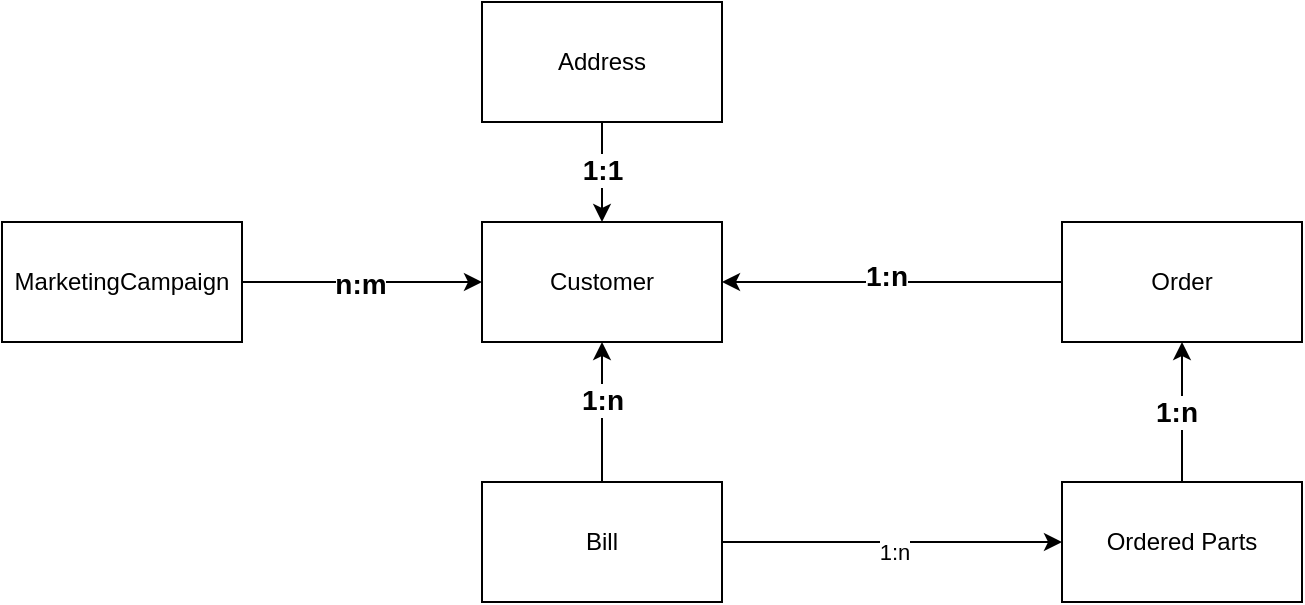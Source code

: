 <mxfile version="22.1.21" type="device">
  <diagram name="Seite-1" id="hnxatBqyp92Ow8LhfM6x">
    <mxGraphModel dx="1941" dy="854" grid="1" gridSize="10" guides="1" tooltips="1" connect="1" arrows="1" fold="1" page="1" pageScale="1" pageWidth="827" pageHeight="1169" math="0" shadow="0">
      <root>
        <mxCell id="0" />
        <mxCell id="1" parent="0" />
        <mxCell id="OcqirOlKJwDxNZkQyjzc-11" value="Customer" style="rounded=0;whiteSpace=wrap;html=1;" parent="1" vertex="1">
          <mxGeometry x="110" y="130" width="120" height="60" as="geometry" />
        </mxCell>
        <mxCell id="OcqirOlKJwDxNZkQyjzc-13" style="edgeStyle=orthogonalEdgeStyle;rounded=0;orthogonalLoop=1;jettySize=auto;html=1;" parent="1" source="OcqirOlKJwDxNZkQyjzc-12" target="OcqirOlKJwDxNZkQyjzc-11" edge="1">
          <mxGeometry relative="1" as="geometry" />
        </mxCell>
        <mxCell id="OcqirOlKJwDxNZkQyjzc-14" value="1:1" style="edgeLabel;html=1;align=center;verticalAlign=middle;resizable=0;points=[];fontSize=14;fontStyle=1" parent="OcqirOlKJwDxNZkQyjzc-13" vertex="1" connectable="0">
          <mxGeometry x="-0.04" y="1" relative="1" as="geometry">
            <mxPoint x="-1" as="offset" />
          </mxGeometry>
        </mxCell>
        <mxCell id="OcqirOlKJwDxNZkQyjzc-12" value="Address" style="rounded=0;whiteSpace=wrap;html=1;" parent="1" vertex="1">
          <mxGeometry x="110" y="20" width="120" height="60" as="geometry" />
        </mxCell>
        <mxCell id="OcqirOlKJwDxNZkQyjzc-16" style="edgeStyle=orthogonalEdgeStyle;rounded=0;orthogonalLoop=1;jettySize=auto;html=1;" parent="1" source="OcqirOlKJwDxNZkQyjzc-15" target="OcqirOlKJwDxNZkQyjzc-11" edge="1">
          <mxGeometry relative="1" as="geometry" />
        </mxCell>
        <mxCell id="OcqirOlKJwDxNZkQyjzc-17" value="1:n" style="edgeLabel;html=1;align=center;verticalAlign=middle;resizable=0;points=[];fontSize=14;fontStyle=1" parent="OcqirOlKJwDxNZkQyjzc-16" vertex="1" connectable="0">
          <mxGeometry x="0.035" y="-3" relative="1" as="geometry">
            <mxPoint as="offset" />
          </mxGeometry>
        </mxCell>
        <mxCell id="OcqirOlKJwDxNZkQyjzc-15" value="Order" style="rounded=0;whiteSpace=wrap;html=1;" parent="1" vertex="1">
          <mxGeometry x="400" y="130" width="120" height="60" as="geometry" />
        </mxCell>
        <mxCell id="OcqirOlKJwDxNZkQyjzc-19" style="edgeStyle=orthogonalEdgeStyle;rounded=0;orthogonalLoop=1;jettySize=auto;html=1;entryX=0.5;entryY=1;entryDx=0;entryDy=0;" parent="1" source="OcqirOlKJwDxNZkQyjzc-18" target="OcqirOlKJwDxNZkQyjzc-15" edge="1">
          <mxGeometry relative="1" as="geometry" />
        </mxCell>
        <mxCell id="OcqirOlKJwDxNZkQyjzc-20" value="1:n" style="edgeLabel;html=1;align=center;verticalAlign=middle;resizable=0;points=[];fontSize=14;fontStyle=1" parent="OcqirOlKJwDxNZkQyjzc-19" vertex="1" connectable="0">
          <mxGeometry y="3" relative="1" as="geometry">
            <mxPoint as="offset" />
          </mxGeometry>
        </mxCell>
        <mxCell id="OcqirOlKJwDxNZkQyjzc-18" value="Ordered Parts" style="rounded=0;whiteSpace=wrap;html=1;" parent="1" vertex="1">
          <mxGeometry x="400" y="260" width="120" height="60" as="geometry" />
        </mxCell>
        <mxCell id="OcqirOlKJwDxNZkQyjzc-22" style="edgeStyle=orthogonalEdgeStyle;rounded=0;orthogonalLoop=1;jettySize=auto;html=1;entryX=0.5;entryY=1;entryDx=0;entryDy=0;" parent="1" source="OcqirOlKJwDxNZkQyjzc-21" target="OcqirOlKJwDxNZkQyjzc-11" edge="1">
          <mxGeometry relative="1" as="geometry" />
        </mxCell>
        <mxCell id="OcqirOlKJwDxNZkQyjzc-23" value="1:n" style="edgeLabel;html=1;align=center;verticalAlign=middle;resizable=0;points=[];fontSize=14;fontStyle=1" parent="OcqirOlKJwDxNZkQyjzc-22" vertex="1" connectable="0">
          <mxGeometry x="0.171" y="3" relative="1" as="geometry">
            <mxPoint x="3" as="offset" />
          </mxGeometry>
        </mxCell>
        <mxCell id="OcqirOlKJwDxNZkQyjzc-24" style="edgeStyle=orthogonalEdgeStyle;rounded=0;orthogonalLoop=1;jettySize=auto;html=1;" parent="1" source="OcqirOlKJwDxNZkQyjzc-21" target="OcqirOlKJwDxNZkQyjzc-18" edge="1">
          <mxGeometry relative="1" as="geometry" />
        </mxCell>
        <mxCell id="OcqirOlKJwDxNZkQyjzc-25" value="1:n" style="edgeLabel;html=1;align=center;verticalAlign=middle;resizable=0;points=[];" parent="OcqirOlKJwDxNZkQyjzc-24" vertex="1" connectable="0">
          <mxGeometry x="0.012" y="-5" relative="1" as="geometry">
            <mxPoint as="offset" />
          </mxGeometry>
        </mxCell>
        <mxCell id="OcqirOlKJwDxNZkQyjzc-21" value="Bill" style="rounded=0;whiteSpace=wrap;html=1;" parent="1" vertex="1">
          <mxGeometry x="110" y="260" width="120" height="60" as="geometry" />
        </mxCell>
        <mxCell id="OcqirOlKJwDxNZkQyjzc-27" style="edgeStyle=orthogonalEdgeStyle;rounded=0;orthogonalLoop=1;jettySize=auto;html=1;" parent="1" source="OcqirOlKJwDxNZkQyjzc-26" target="OcqirOlKJwDxNZkQyjzc-11" edge="1">
          <mxGeometry relative="1" as="geometry" />
        </mxCell>
        <mxCell id="OcqirOlKJwDxNZkQyjzc-28" value="n:m" style="edgeLabel;html=1;align=center;verticalAlign=middle;resizable=0;points=[];fontSize=14;fontStyle=1" parent="OcqirOlKJwDxNZkQyjzc-27" vertex="1" connectable="0">
          <mxGeometry x="-0.018" y="-1" relative="1" as="geometry">
            <mxPoint as="offset" />
          </mxGeometry>
        </mxCell>
        <mxCell id="OcqirOlKJwDxNZkQyjzc-26" value="MarketingCampaign" style="rounded=0;whiteSpace=wrap;html=1;" parent="1" vertex="1">
          <mxGeometry x="-130" y="130" width="120" height="60" as="geometry" />
        </mxCell>
      </root>
    </mxGraphModel>
  </diagram>
</mxfile>
